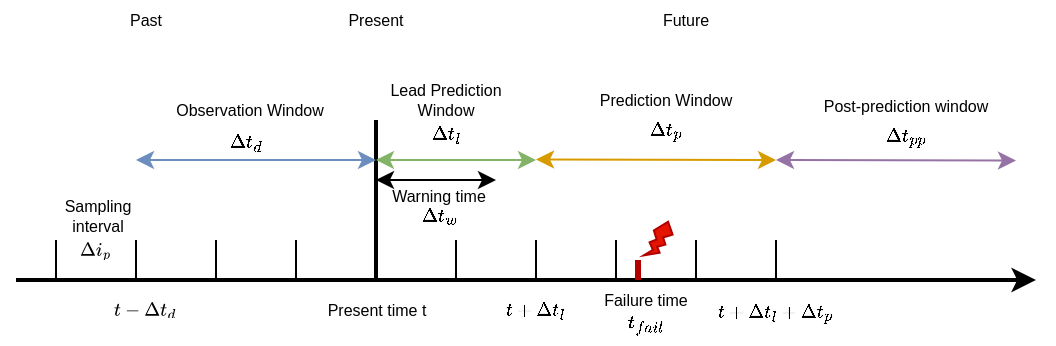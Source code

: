 <mxfile version="28.2.0">
  <diagram name="第 1 页" id="98_WeS3kOqerWwTda9qR">
    <mxGraphModel dx="431" dy="278" grid="1" gridSize="10" guides="1" tooltips="1" connect="1" arrows="1" fold="1" page="1" pageScale="1" pageWidth="827" pageHeight="1169" math="0" shadow="0">
      <root>
        <mxCell id="0" />
        <mxCell id="1" parent="0" />
        <mxCell id="IiBlYbnSgoboxegxGuvg-1" value="" style="endArrow=classic;html=1;rounded=0;strokeWidth=2;fontSize=8;" edge="1" parent="1">
          <mxGeometry width="50" height="50" relative="1" as="geometry">
            <mxPoint x="140" y="400" as="sourcePoint" />
            <mxPoint x="650" y="400" as="targetPoint" />
          </mxGeometry>
        </mxCell>
        <mxCell id="IiBlYbnSgoboxegxGuvg-9" value="" style="endArrow=none;html=1;rounded=0;fontSize=8;" edge="1" parent="1">
          <mxGeometry width="50" height="50" relative="1" as="geometry">
            <mxPoint x="400" y="400" as="sourcePoint" />
            <mxPoint x="400" y="380" as="targetPoint" />
          </mxGeometry>
        </mxCell>
        <mxCell id="IiBlYbnSgoboxegxGuvg-10" value="" style="endArrow=none;html=1;rounded=0;fontSize=8;" edge="1" parent="1">
          <mxGeometry width="50" height="50" relative="1" as="geometry">
            <mxPoint x="440" y="400" as="sourcePoint" />
            <mxPoint x="440" y="380" as="targetPoint" />
          </mxGeometry>
        </mxCell>
        <mxCell id="IiBlYbnSgoboxegxGuvg-11" value="" style="endArrow=none;html=1;rounded=0;fontSize=8;" edge="1" parent="1">
          <mxGeometry width="50" height="50" relative="1" as="geometry">
            <mxPoint x="480" y="400" as="sourcePoint" />
            <mxPoint x="480" y="380" as="targetPoint" />
          </mxGeometry>
        </mxCell>
        <mxCell id="IiBlYbnSgoboxegxGuvg-12" value="" style="endArrow=none;html=1;rounded=0;fontSize=8;" edge="1" parent="1">
          <mxGeometry width="50" height="50" relative="1" as="geometry">
            <mxPoint x="280" y="400" as="sourcePoint" />
            <mxPoint x="280" y="380" as="targetPoint" />
          </mxGeometry>
        </mxCell>
        <mxCell id="IiBlYbnSgoboxegxGuvg-13" value="" style="endArrow=none;html=1;rounded=0;strokeWidth=2;fontSize=8;" edge="1" parent="1">
          <mxGeometry width="50" height="50" relative="1" as="geometry">
            <mxPoint x="320" y="400" as="sourcePoint" />
            <mxPoint x="320" y="320" as="targetPoint" />
          </mxGeometry>
        </mxCell>
        <mxCell id="IiBlYbnSgoboxegxGuvg-14" value="" style="endArrow=none;html=1;rounded=0;fontSize=8;" edge="1" parent="1">
          <mxGeometry width="50" height="50" relative="1" as="geometry">
            <mxPoint x="360" y="400" as="sourcePoint" />
            <mxPoint x="360" y="380" as="targetPoint" />
          </mxGeometry>
        </mxCell>
        <mxCell id="IiBlYbnSgoboxegxGuvg-15" value="" style="endArrow=none;html=1;rounded=0;fontSize=8;" edge="1" parent="1">
          <mxGeometry width="50" height="50" relative="1" as="geometry">
            <mxPoint x="160" y="400" as="sourcePoint" />
            <mxPoint x="160" y="380" as="targetPoint" />
          </mxGeometry>
        </mxCell>
        <mxCell id="IiBlYbnSgoboxegxGuvg-16" value="" style="endArrow=none;html=1;rounded=0;fontSize=8;" edge="1" parent="1">
          <mxGeometry width="50" height="50" relative="1" as="geometry">
            <mxPoint x="200" y="400" as="sourcePoint" />
            <mxPoint x="200" y="380" as="targetPoint" />
          </mxGeometry>
        </mxCell>
        <mxCell id="IiBlYbnSgoboxegxGuvg-17" value="" style="endArrow=none;html=1;rounded=0;fontSize=8;" edge="1" parent="1">
          <mxGeometry width="50" height="50" relative="1" as="geometry">
            <mxPoint x="240" y="400" as="sourcePoint" />
            <mxPoint x="240" y="380" as="targetPoint" />
          </mxGeometry>
        </mxCell>
        <mxCell id="IiBlYbnSgoboxegxGuvg-18" value="&lt;font&gt;Sampling interval&lt;/font&gt;" style="text;align=center;verticalAlign=middle;whiteSpace=wrap;rounded=0;html=1;fontSize=8;" vertex="1" parent="1">
          <mxGeometry x="151" y="353" width="60" height="30" as="geometry" />
        </mxCell>
        <mxCell id="IiBlYbnSgoboxegxGuvg-19" value="&lt;svg style=&quot;vertical-align: -0.65ex;&quot; xmlns:xlink=&quot;http://www.w3.org/1999/xlink&quot; viewBox=&quot;0 -716 1616.7 1003.2&quot; role=&quot;img&quot; height=&quot;2.27ex&quot; width=&quot;3.658ex&quot; xmlns=&quot;http://www.w3.org/2000/svg&quot;&gt;&lt;defs&gt;&lt;path d=&quot;M51 0Q46 4 46 7Q46 9 215 357T388 709Q391 716 416 716Q439 716 444 709Q447 705 616 357T786 7Q786 4 781 0H51ZM507 344L384 596L137 92L383 91H630Q630 93 507 344Z&quot; id=&quot;MJX-8-TEX-N-394&quot;&gt;&lt;/path&gt;&lt;path d=&quot;M184 600Q184 624 203 642T247 661Q265 661 277 649T290 619Q290 596 270 577T226 557Q211 557 198 567T184 600ZM21 287Q21 295 30 318T54 369T98 420T158 442Q197 442 223 419T250 357Q250 340 236 301T196 196T154 83Q149 61 149 51Q149 26 166 26Q175 26 185 29T208 43T235 78T260 137Q263 149 265 151T282 153Q302 153 302 143Q302 135 293 112T268 61T223 11T161 -11Q129 -11 102 10T74 74Q74 91 79 106T122 220Q160 321 166 341T173 380Q173 404 156 404H154Q124 404 99 371T61 287Q60 286 59 284T58 281T56 279T53 278T49 278T41 278H27Q21 284 21 287Z&quot; id=&quot;MJX-8-TEX-I-1D456&quot;&gt;&lt;/path&gt;&lt;path d=&quot;M23 287Q24 290 25 295T30 317T40 348T55 381T75 411T101 433T134 442Q209 442 230 378L240 387Q302 442 358 442Q423 442 460 395T497 281Q497 173 421 82T249 -10Q227 -10 210 -4Q199 1 187 11T168 28L161 36Q160 35 139 -51T118 -138Q118 -144 126 -145T163 -148H188Q194 -155 194 -157T191 -175Q188 -187 185 -190T172 -194Q170 -194 161 -194T127 -193T65 -192Q-5 -192 -24 -194H-32Q-39 -187 -39 -183Q-37 -156 -26 -148H-6Q28 -147 33 -136Q36 -130 94 103T155 350Q156 355 156 364Q156 405 131 405Q109 405 94 377T71 316T59 280Q57 278 43 278H29Q23 284 23 287ZM178 102Q200 26 252 26Q282 26 310 49T356 107Q374 141 392 215T411 325V331Q411 405 350 405Q339 405 328 402T306 393T286 380T269 365T254 350T243 336T235 326L232 322Q232 321 229 308T218 264T204 212Q178 106 178 102Z&quot; id=&quot;MJX-8-TEX-I-1D45D&quot;&gt;&lt;/path&gt;&lt;/defs&gt;&lt;g transform=&quot;scale(1,-1)&quot; stroke-width=&quot;0&quot; fill=&quot;currentColor&quot; stroke=&quot;currentColor&quot;&gt;&lt;g data-mml-node=&quot;math&quot;&gt;&lt;g data-mml-node=&quot;mi&quot;&gt;&lt;use xlink:href=&quot;#MJX-8-TEX-N-394&quot; data-c=&quot;394&quot;&gt;&lt;/use&gt;&lt;/g&gt;&lt;g transform=&quot;translate(833,0)&quot; data-mml-node=&quot;msub&quot;&gt;&lt;g data-mml-node=&quot;mi&quot;&gt;&lt;use xlink:href=&quot;#MJX-8-TEX-I-1D456&quot; data-c=&quot;1D456&quot;&gt;&lt;/use&gt;&lt;/g&gt;&lt;g transform=&quot;translate(378,-150) scale(0.707)&quot; data-mml-node=&quot;mi&quot;&gt;&lt;use xlink:href=&quot;#MJX-8-TEX-I-1D45D&quot; data-c=&quot;1D45D&quot;&gt;&lt;/use&gt;&lt;/g&gt;&lt;/g&gt;&lt;/g&gt;&lt;/g&gt;&lt;/svg&gt;" style="text;align=center;verticalAlign=middle;whiteSpace=wrap;rounded=0;html=1;fontSize=8;" vertex="1" parent="1">
          <mxGeometry x="150" y="370" width="60" height="30" as="geometry" />
        </mxCell>
        <mxCell id="IiBlYbnSgoboxegxGuvg-22" value="&lt;font&gt;&lt;svg xmlns=&quot;http://www.w3.org/2000/svg&quot; width=&quot;7.363ex&quot; height=&quot;2.027ex&quot; role=&quot;img&quot; viewBox=&quot;0 -716 3254.5 895.8&quot; xmlns:xlink=&quot;http://www.w3.org/1999/xlink&quot; style=&quot;vertical-align: -0.407ex;&quot;&gt;&lt;defs&gt;&lt;path id=&quot;MJX-16-TEX-I-1D461&quot; d=&quot;M26 385Q19 392 19 395Q19 399 22 411T27 425Q29 430 36 430T87 431H140L159 511Q162 522 166 540T173 566T179 586T187 603T197 615T211 624T229 626Q247 625 254 615T261 596Q261 589 252 549T232 470L222 433Q222 431 272 431H323Q330 424 330 420Q330 398 317 385H210L174 240Q135 80 135 68Q135 26 162 26Q197 26 230 60T283 144Q285 150 288 151T303 153H307Q322 153 322 145Q322 142 319 133Q314 117 301 95T267 48T216 6T155 -11Q125 -11 98 4T59 56Q57 64 57 83V101L92 241Q127 382 128 383Q128 385 77 385H26Z&quot;&gt;&lt;/path&gt;&lt;path id=&quot;MJX-16-TEX-N-2212&quot; d=&quot;M84 237T84 250T98 270H679Q694 262 694 250T679 230H98Q84 237 84 250Z&quot;&gt;&lt;/path&gt;&lt;path id=&quot;MJX-16-TEX-N-394&quot; d=&quot;M51 0Q46 4 46 7Q46 9 215 357T388 709Q391 716 416 716Q439 716 444 709Q447 705 616 357T786 7Q786 4 781 0H51ZM507 344L384 596L137 92L383 91H630Q630 93 507 344Z&quot;&gt;&lt;/path&gt;&lt;path id=&quot;MJX-16-TEX-I-1D451&quot; d=&quot;M366 683Q367 683 438 688T511 694Q523 694 523 686Q523 679 450 384T375 83T374 68Q374 26 402 26Q411 27 422 35Q443 55 463 131Q469 151 473 152Q475 153 483 153H487H491Q506 153 506 145Q506 140 503 129Q490 79 473 48T445 8T417 -8Q409 -10 393 -10Q359 -10 336 5T306 36L300 51Q299 52 296 50Q294 48 292 46Q233 -10 172 -10Q117 -10 75 30T33 157Q33 205 53 255T101 341Q148 398 195 420T280 442Q336 442 364 400Q369 394 369 396Q370 400 396 505T424 616Q424 629 417 632T378 637H357Q351 643 351 645T353 664Q358 683 366 683ZM352 326Q329 405 277 405Q242 405 210 374T160 293Q131 214 119 129Q119 126 119 118T118 106Q118 61 136 44T179 26Q233 26 290 98L298 109L352 326Z&quot;&gt;&lt;/path&gt;&lt;/defs&gt;&lt;g stroke=&quot;currentColor&quot; fill=&quot;currentColor&quot; stroke-width=&quot;0&quot; transform=&quot;scale(1,-1)&quot;&gt;&lt;g data-mml-node=&quot;math&quot;&gt;&lt;g data-mml-node=&quot;mi&quot;&gt;&lt;use data-c=&quot;1D461&quot; xlink:href=&quot;#MJX-16-TEX-I-1D461&quot;&gt;&lt;/use&gt;&lt;/g&gt;&lt;g data-mml-node=&quot;mo&quot; transform=&quot;translate(583.2,0)&quot;&gt;&lt;use data-c=&quot;2212&quot; xlink:href=&quot;#MJX-16-TEX-N-2212&quot;&gt;&lt;/use&gt;&lt;/g&gt;&lt;g data-mml-node=&quot;mi&quot; transform=&quot;translate(1583.4,0)&quot;&gt;&lt;use data-c=&quot;394&quot; xlink:href=&quot;#MJX-16-TEX-N-394&quot;&gt;&lt;/use&gt;&lt;/g&gt;&lt;g data-mml-node=&quot;msub&quot; transform=&quot;translate(2416.4,0)&quot;&gt;&lt;g data-mml-node=&quot;mi&quot;&gt;&lt;use data-c=&quot;1D461&quot; xlink:href=&quot;#MJX-16-TEX-I-1D461&quot;&gt;&lt;/use&gt;&lt;/g&gt;&lt;g data-mml-node=&quot;mi&quot; transform=&quot;translate(394,-172.3) scale(0.758)&quot;&gt;&lt;use data-c=&quot;1D451&quot; xlink:href=&quot;#MJX-16-TEX-I-1D451&quot;&gt;&lt;/use&gt;&lt;/g&gt;&lt;/g&gt;&lt;/g&gt;&lt;/g&gt;&lt;/svg&gt;&lt;/font&gt;" style="text;html=1;align=center;verticalAlign=middle;whiteSpace=wrap;rounded=0;fontSize=8;" vertex="1" parent="1">
          <mxGeometry x="180" y="400" width="50" height="30" as="geometry" />
        </mxCell>
        <mxCell id="IiBlYbnSgoboxegxGuvg-23" value="" style="endArrow=classic;startArrow=classic;html=1;rounded=0;fillColor=#dae8fc;strokeColor=#6c8ebf;fontSize=8;" edge="1" parent="1">
          <mxGeometry width="50" height="50" relative="1" as="geometry">
            <mxPoint x="200" y="340" as="sourcePoint" />
            <mxPoint x="320" y="340" as="targetPoint" />
          </mxGeometry>
        </mxCell>
        <mxCell id="IiBlYbnSgoboxegxGuvg-24" value="&lt;font&gt;Observation Window&lt;/font&gt;" style="text;align=center;verticalAlign=middle;whiteSpace=wrap;rounded=0;html=1;fontSize=8;" vertex="1" parent="1">
          <mxGeometry x="201.5" y="305" width="110" height="20" as="geometry" />
        </mxCell>
        <mxCell id="IiBlYbnSgoboxegxGuvg-25" value="&lt;font&gt;$$\Delta t_d$$&lt;/font&gt;" style="text;html=1;align=center;verticalAlign=middle;whiteSpace=wrap;rounded=0;fontSize=8;" vertex="1" parent="1">
          <mxGeometry x="222.5" y="325" width="65" height="12.5" as="geometry" />
        </mxCell>
        <mxCell id="IiBlYbnSgoboxegxGuvg-26" value="" style="endArrow=classic;startArrow=classic;html=1;rounded=0;fillColor=#d5e8d4;strokeColor=#82b366;fontSize=8;" edge="1" parent="1">
          <mxGeometry width="50" height="50" relative="1" as="geometry">
            <mxPoint x="320" y="340" as="sourcePoint" />
            <mxPoint x="400" y="340" as="targetPoint" />
          </mxGeometry>
        </mxCell>
        <mxCell id="IiBlYbnSgoboxegxGuvg-27" value="&lt;font&gt;Lead Prediction Window&lt;/font&gt;" style="text;align=center;verticalAlign=middle;whiteSpace=wrap;rounded=0;html=1;fontSize=8;" vertex="1" parent="1">
          <mxGeometry x="320" y="300" width="70" height="20" as="geometry" />
        </mxCell>
        <mxCell id="IiBlYbnSgoboxegxGuvg-29" value="&lt;font&gt;$$\Delta t_l$$&lt;/font&gt;" style="text;html=1;align=center;verticalAlign=middle;whiteSpace=wrap;rounded=0;fontSize=8;" vertex="1" parent="1">
          <mxGeometry x="315" y="317" width="80" height="20" as="geometry" />
        </mxCell>
        <mxCell id="IiBlYbnSgoboxegxGuvg-31" value="" style="endArrow=classic;startArrow=classic;html=1;rounded=0;fillColor=#dae8fc;strokeColor=light-dark(#000000, #5c79a3);fontSize=8;" edge="1" parent="1">
          <mxGeometry width="50" height="50" relative="1" as="geometry">
            <mxPoint x="320" y="350" as="sourcePoint" />
            <mxPoint x="380" y="350" as="targetPoint" />
          </mxGeometry>
        </mxCell>
        <mxCell id="IiBlYbnSgoboxegxGuvg-32" value="&lt;font&gt;Warning time&lt;/font&gt;" style="text;align=center;verticalAlign=middle;whiteSpace=wrap;rounded=0;html=1;fontSize=8;" vertex="1" parent="1">
          <mxGeometry x="324" y="350" width="55" height="15" as="geometry" />
        </mxCell>
        <mxCell id="IiBlYbnSgoboxegxGuvg-33" value="&lt;font&gt;$$\Delta t_w$$&lt;/font&gt;" style="text;html=1;align=center;verticalAlign=middle;whiteSpace=wrap;rounded=0;fontSize=8;" vertex="1" parent="1">
          <mxGeometry x="326.5" y="360.5" width="48.5" height="15" as="geometry" />
        </mxCell>
        <mxCell id="IiBlYbnSgoboxegxGuvg-34" value="" style="endArrow=classic;startArrow=classic;html=1;rounded=0;fillColor=#ffe6cc;strokeColor=#d79b00;fontSize=8;" edge="1" parent="1">
          <mxGeometry width="50" height="50" relative="1" as="geometry">
            <mxPoint x="400" y="339.76" as="sourcePoint" />
            <mxPoint x="520" y="340" as="targetPoint" />
          </mxGeometry>
        </mxCell>
        <mxCell id="IiBlYbnSgoboxegxGuvg-36" value="" style="endArrow=none;html=1;rounded=0;fontSize=8;" edge="1" parent="1">
          <mxGeometry width="50" height="50" relative="1" as="geometry">
            <mxPoint x="520" y="400" as="sourcePoint" />
            <mxPoint x="520" y="380" as="targetPoint" />
          </mxGeometry>
        </mxCell>
        <mxCell id="IiBlYbnSgoboxegxGuvg-37" value="" style="endArrow=classic;startArrow=classic;html=1;rounded=0;fillColor=#e1d5e7;strokeColor=#9673a6;fontSize=8;" edge="1" parent="1">
          <mxGeometry width="50" height="50" relative="1" as="geometry">
            <mxPoint x="520" y="340" as="sourcePoint" />
            <mxPoint x="640" y="340.24" as="targetPoint" />
          </mxGeometry>
        </mxCell>
        <mxCell id="IiBlYbnSgoboxegxGuvg-38" value="&lt;font&gt;Prediction Window&lt;/font&gt;" style="text;align=center;verticalAlign=middle;whiteSpace=wrap;rounded=0;html=1;fontSize=8;" vertex="1" parent="1">
          <mxGeometry x="410" y="300" width="110" height="20" as="geometry" />
        </mxCell>
        <mxCell id="IiBlYbnSgoboxegxGuvg-39" value="$$\Delta t_p$$" style="text;html=1;align=center;verticalAlign=middle;whiteSpace=wrap;rounded=0;fontSize=8;" vertex="1" parent="1">
          <mxGeometry x="425" y="315" width="80" height="20" as="geometry" />
        </mxCell>
        <mxCell id="IiBlYbnSgoboxegxGuvg-40" value="&lt;font&gt;Post-prediction window&lt;/font&gt;" style="text;align=center;verticalAlign=middle;whiteSpace=wrap;rounded=0;html=1;fontSize=8;" vertex="1" parent="1">
          <mxGeometry x="530" y="302.5" width="110" height="20" as="geometry" />
        </mxCell>
        <mxCell id="IiBlYbnSgoboxegxGuvg-41" value="$$\Delta t_{pp}$$" style="text;html=1;align=center;verticalAlign=middle;whiteSpace=wrap;rounded=0;fontSize=8;" vertex="1" parent="1">
          <mxGeometry x="545" y="317.5" width="80" height="20" as="geometry" />
        </mxCell>
        <mxCell id="IiBlYbnSgoboxegxGuvg-42" value="&lt;font&gt;$$t + \Delta t_l$$&lt;/font&gt;" style="text;html=1;align=center;verticalAlign=middle;whiteSpace=wrap;rounded=0;fontSize=8;" vertex="1" parent="1">
          <mxGeometry x="375" y="405" width="50" height="20" as="geometry" />
        </mxCell>
        <mxCell id="IiBlYbnSgoboxegxGuvg-43" value="&lt;font&gt;Failure time&lt;/font&gt;" style="text;html=1;align=center;verticalAlign=middle;whiteSpace=wrap;rounded=0;fontSize=8;" vertex="1" parent="1">
          <mxGeometry x="430" y="400" width="50" height="20" as="geometry" />
        </mxCell>
        <mxCell id="IiBlYbnSgoboxegxGuvg-44" value="Present time t" style="text;html=1;align=center;verticalAlign=middle;whiteSpace=wrap;rounded=0;fontSize=8;" vertex="1" parent="1">
          <mxGeometry x="287.5" y="405" width="65" height="20" as="geometry" />
        </mxCell>
        <mxCell id="IiBlYbnSgoboxegxGuvg-45" value="&lt;font&gt;$$t_{fail}$$&lt;/font&gt;" style="text;html=1;align=center;verticalAlign=middle;whiteSpace=wrap;rounded=0;fontSize=8;" vertex="1" parent="1">
          <mxGeometry x="430" y="412" width="50" height="20" as="geometry" />
        </mxCell>
        <mxCell id="IiBlYbnSgoboxegxGuvg-46" value="" style="endArrow=none;html=1;rounded=0;fillColor=#e51400;strokeColor=#B20000;strokeWidth=3;fontSize=8;" edge="1" parent="1">
          <mxGeometry width="50" height="50" relative="1" as="geometry">
            <mxPoint x="451" y="400" as="sourcePoint" />
            <mxPoint x="451" y="390" as="targetPoint" />
          </mxGeometry>
        </mxCell>
        <mxCell id="IiBlYbnSgoboxegxGuvg-47" value="" style="verticalLabelPosition=bottom;verticalAlign=top;html=1;shape=mxgraph.basic.flash;rotation=20;fillColor=#e51400;fontColor=#ffffff;strokeColor=#B20000;fontSize=8;" vertex="1" parent="1">
          <mxGeometry x="457" y="370" width="10" height="20" as="geometry" />
        </mxCell>
        <mxCell id="IiBlYbnSgoboxegxGuvg-48" value="&lt;font&gt;$$t + \Delta t_l + \Delta t_p$$&lt;/font&gt;" style="text;html=1;align=center;verticalAlign=middle;whiteSpace=wrap;rounded=0;fontSize=8;" vertex="1" parent="1">
          <mxGeometry x="495" y="406" width="50" height="20" as="geometry" />
        </mxCell>
        <mxCell id="IiBlYbnSgoboxegxGuvg-49" value="&lt;font&gt;Past&lt;/font&gt;" style="text;align=center;verticalAlign=middle;whiteSpace=wrap;rounded=0;html=1;fontSize=8;" vertex="1" parent="1">
          <mxGeometry x="170" y="260" width="70" height="20" as="geometry" />
        </mxCell>
        <mxCell id="IiBlYbnSgoboxegxGuvg-50" value="&lt;font&gt;Present&lt;/font&gt;" style="text;align=center;verticalAlign=middle;whiteSpace=wrap;rounded=0;html=1;fontSize=8;" vertex="1" parent="1">
          <mxGeometry x="285" y="260" width="70" height="20" as="geometry" />
        </mxCell>
        <mxCell id="IiBlYbnSgoboxegxGuvg-51" value="&lt;font&gt;Future&lt;/font&gt;" style="text;align=center;verticalAlign=middle;whiteSpace=wrap;rounded=0;html=1;fontSize=8;" vertex="1" parent="1">
          <mxGeometry x="440" y="260" width="70" height="20" as="geometry" />
        </mxCell>
      </root>
    </mxGraphModel>
  </diagram>
</mxfile>
